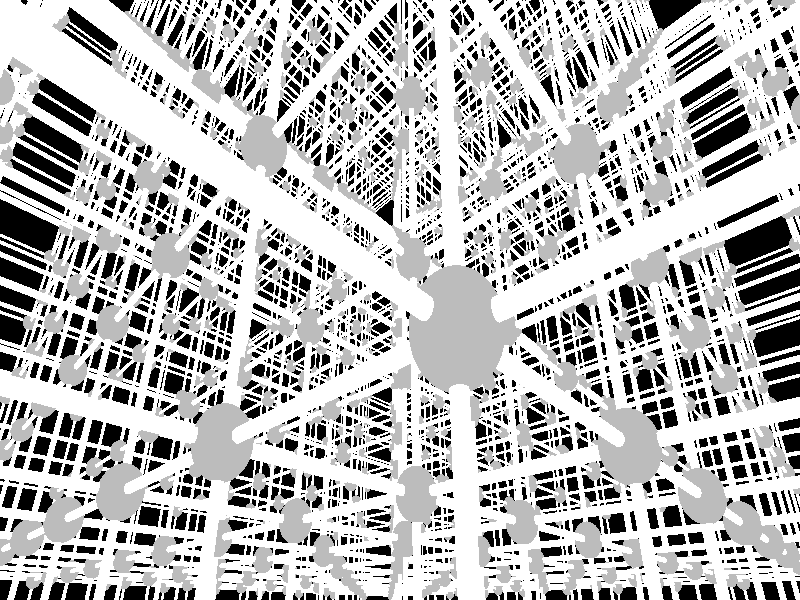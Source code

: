 #include "colors.inc"    // The include files contain
#include "stones.inc"    // pre-defined scene elements

#include "textures.inc"    // pre-defined scene elements
#include "shapes.inc"
#include "glass.inc"
#include "metals.inc"
#include "woods.inc"

global_settings {
    //ambient_light rgb<0.3, 0.3, 0.3>
}


camera {
    location <5.3 + clock, 5.6, 5.5>
    //location <-10, -8, -10>
    look_at  <9 + clock, 8.3, 9>
    //focal_point <7, 7, 6>
    //aperture 0.2
    //blur_samples 4
    right x * 1920./1080.
}

//light_source {
//    <0.5, 1.5, 0.5> color Red
//    spotlight
//    radius 100
//    tightness 10
//    falloff 20
//    point_at <5, 5, 5>
//}
//
//light_source {
//    <1.5, 0.5, 0.5> color Green
//    spotlight
//    radius 100
//    tightness 10
//    falloff 20
//    point_at <5, 5, 5>
//}
//
//light_source {
//    <0.5, 0.5, 1.5> color Blue
//    spotlight
//    radius 100
//    tightness 10
//    falloff 20
//    point_at <5, 5, 5>
//}

//light_source {
//    <-1, 0, 0>
//    color rgb <0.3, 0.3, 0.3>
//    area_light <0, 10, 0> <0, 0, 10> 3 3
//    //jitter
//    fade_distance 20
//    fade_power 10
//}

//light_source {
//    <10, 0, 0>
//    color Green
//    area_light <0, 10, 0> <0, 0, 10> 3 3
//    fade_distance 5
//    fade_power 2
//}

light_source {
    <10 + clock, 0, 0>
    color White
    area_light <0, 10, 0> <0, 0, 10> 5 5
    //fade_distance 5
    //fade_power 2
}
//
//plane {
//    x, 25
//    pigment {color White}
//}

//light_source { <0.5, 0.5, 10.5> color Green}
//light_source { <10.5, 0.5, 0.5> color Blue}
//
//light_source { <10.5, 5.5, 5.5> color White}

#declare rad = 0.02;
#declare rad2 = 0.10;
#declare depth = 15;

#declare v1 = <0, 0, 0>;
#declare v2 = <0, 0, depth>;

#for(i, 0, depth, 1)
#for(j, 0, depth, 1)
    cylinder {
        v1 v2 rad
        pigment { color White }
        translate <i, j, 0>
        finish {phong 1}
        no_shadow
    }
    cylinder {
        v1 v2 rad
        pigment { color White }
        rotate <-90, 0, 0>
        translate <i, 0, j>
        finish {phong 1}
        no_shadow
    }
    cylinder {
        v1 v2 rad
        pigment { color White }
        rotate <0, 90, 0>
        translate <0, i, j>
        finish {phong 1}
        no_shadow
    }
#for(k, 0, depth, 1)
    //box {
    //    <-rad2, -rad2, -rad2>
    //    <rad2, rad2, rad2>
    //    pigment {color White}
    //    translate <i, j, k>
    //}
    sphere {
        <i, j, k> rad2
        //pigment {color rgb <mod(i, 2), mod(j, 2), mod(k, 2)>}
        pigment {color Gray50}
        //finish {phong 1}
        //finish { ambient
        finish {
            phong 1
            //ambient rgb <mod(i, 2)*2, mod(j, 2)*2, mod(k, 2)*2>
            //ambient White
        }
        //no_shadow
    }

//    sphere {
//        <6, 6, 6> rad2
//        //pigment {color rgb <mod(i, 2), mod(j, 2), mod(k, 2)>}
//        pigment {color Red}
//        //finish {phong 1}
//        //finish { ambient
//        finish {
//            phong 1
//            //ambient rgb <mod(i, 2)*2, mod(j, 2)*2, mod(k, 2)*2>
//            //ambient White
//        }
//        //no_shadow
//    }


#end
#end
#end

fog {
    distance 3
    color rgb White
}

